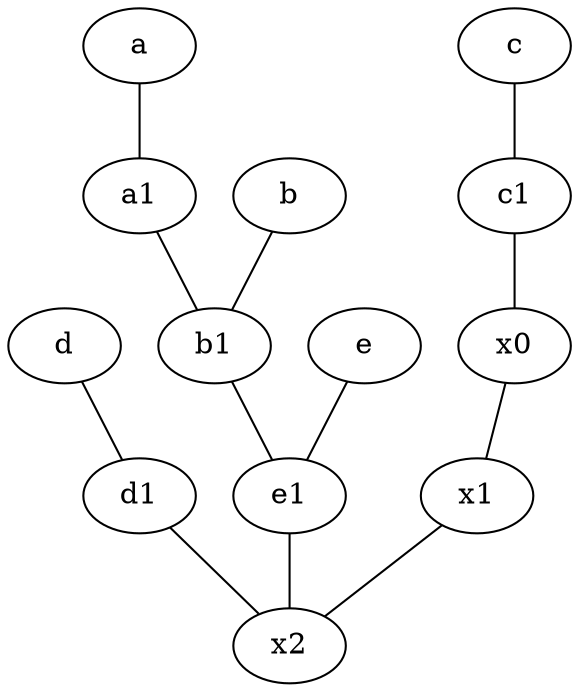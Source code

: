 graph {
	node [labelfontsize=50]
	x0 [labelfontsize=50]
	d1 [labelfontsize=50 pos="3,5!"]
	b1 [labelfontsize=50 pos="9,4!"]
	c1 [labelfontsize=50 pos="4.5,3!"]
	a1 [labelfontsize=50 pos="8,3!"]
	x2 [labelfontsize=50]
	e1 [labelfontsize=50 pos="7,7!"]
	x1 [labelfontsize=50]
	b [labelfontsize=50 pos="10,4!"]
	x1 -- x2
	c -- c1
	x0 -- x1
	c1 -- x0
	b1 -- e1
	b -- b1
	e -- e1
	e1 -- x2
	a1 -- b1
	d -- d1
	a -- a1
	d1 -- x2
}
